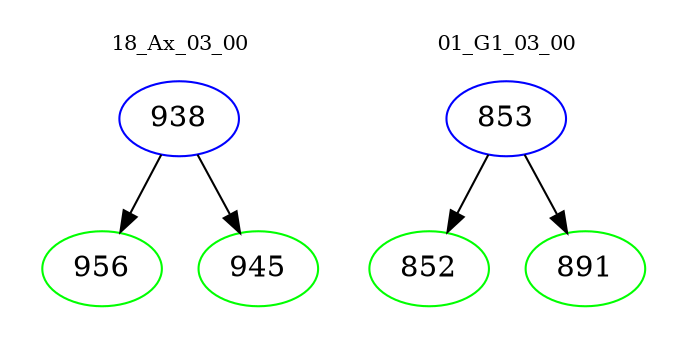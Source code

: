 digraph{
subgraph cluster_0 {
color = white
label = "18_Ax_03_00";
fontsize=10;
T0_938 [label="938", color="blue"]
T0_938 -> T0_956 [color="black"]
T0_956 [label="956", color="green"]
T0_938 -> T0_945 [color="black"]
T0_945 [label="945", color="green"]
}
subgraph cluster_1 {
color = white
label = "01_G1_03_00";
fontsize=10;
T1_853 [label="853", color="blue"]
T1_853 -> T1_852 [color="black"]
T1_852 [label="852", color="green"]
T1_853 -> T1_891 [color="black"]
T1_891 [label="891", color="green"]
}
}
